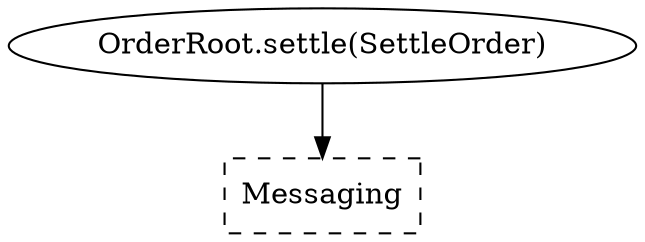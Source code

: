 digraph {
splines=spline;
"OrderRoot.settle(SettleOrder)" -> "Messaging" [style=solid];
"OrderRoot.settle(SettleOrder)"[shape=ellipse];
"Messaging"[shape=box,style=dashed];
}
